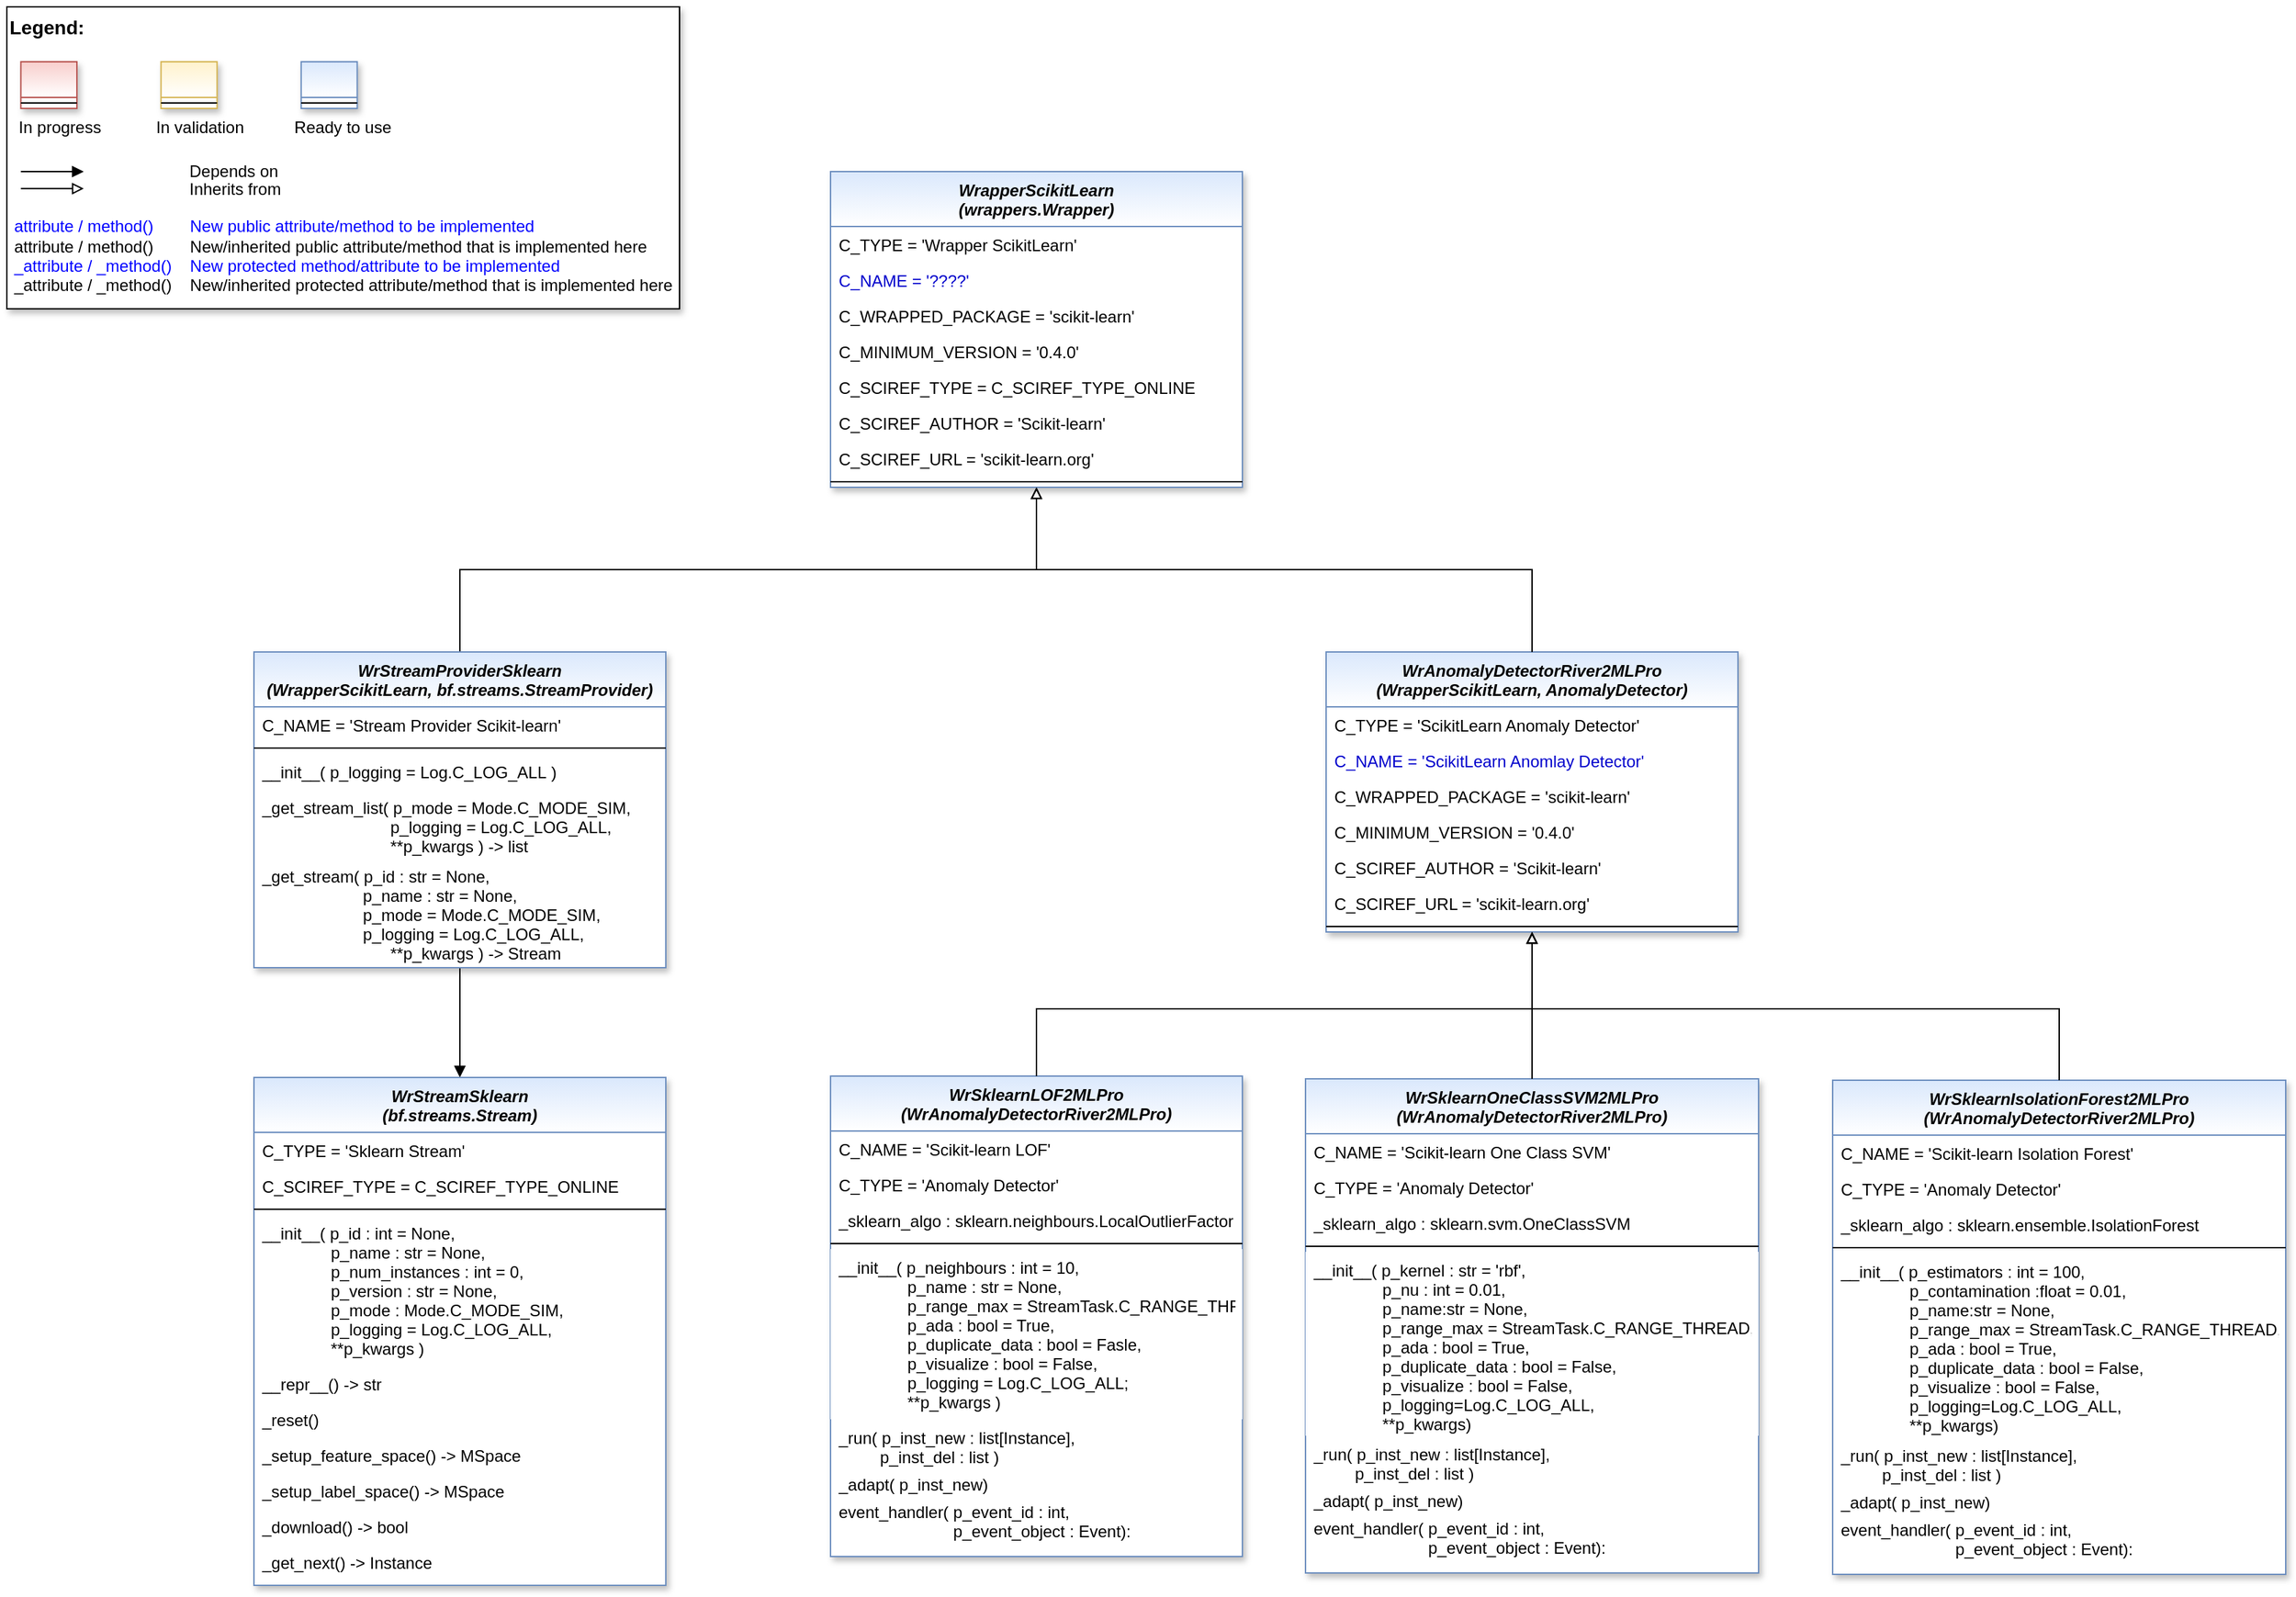 <mxfile version="21.2.1" type="device">
  <diagram id="C5RBs43oDa-KdzZeNtuy" name="Page-1">
    <mxGraphModel dx="2578" dy="1505" grid="1" gridSize="10" guides="1" tooltips="1" connect="1" arrows="1" fold="1" page="1" pageScale="1" pageWidth="2336" pageHeight="1654" math="0" shadow="0">
      <root>
        <mxCell id="WIyWlLk6GJQsqaUBKTNV-0" />
        <mxCell id="WIyWlLk6GJQsqaUBKTNV-1" parent="WIyWlLk6GJQsqaUBKTNV-0" />
        <mxCell id="fcJVb3HREh7NScvAmxeq-0" value="" style="group" parent="WIyWlLk6GJQsqaUBKTNV-1" vertex="1" connectable="0">
          <mxGeometry x="40" y="40" width="490" height="220" as="geometry" />
        </mxCell>
        <mxCell id="fcJVb3HREh7NScvAmxeq-1" value="&lt;font color=&quot;#000000&quot; size=&quot;1&quot;&gt;&lt;b style=&quot;font-size: 14px&quot;&gt;Legend:&lt;br&gt;&lt;/b&gt;&lt;/font&gt;&lt;br&gt;&lt;br&gt;&lt;br&gt;&lt;font color=&quot;#0000ff&quot; style=&quot;font-size: 6px&quot;&gt;&lt;br&gt;&lt;/font&gt;&lt;span style=&quot;color: rgb(0 , 0 , 0)&quot;&gt;&lt;font style=&quot;font-size: 4px&quot;&gt;&amp;nbsp; &amp;nbsp;&lt;/font&gt;&amp;nbsp;In progress&amp;nbsp; &amp;nbsp; &amp;nbsp; &amp;nbsp; &amp;nbsp; &amp;nbsp; In validation&amp;nbsp; &amp;nbsp; &amp;nbsp; &amp;nbsp; &amp;nbsp; &amp;nbsp;Ready to use&lt;/span&gt;&lt;font color=&quot;#000000&quot;&gt;&amp;nbsp;&lt;br&gt;&lt;/font&gt;&lt;font color=&quot;#0000ff&quot;&gt;&lt;br&gt;&lt;br&gt;&lt;br&gt;&lt;br&gt;&amp;nbsp;attribute / method()&amp;nbsp; &amp;nbsp; &amp;nbsp; &amp;nbsp; New public attribute/method to be implemented&lt;/font&gt;&lt;br&gt;&lt;font color=&quot;#000000&quot;&gt;&amp;nbsp;&lt;/font&gt;&lt;font color=&quot;#000000&quot;&gt;attribute / method()&lt;span&gt; &lt;/span&gt;&amp;nbsp; &amp;nbsp; &amp;nbsp; &amp;nbsp;New/inherited public attribute/method that is implemented here&lt;br&gt;&lt;/font&gt;&lt;font color=&quot;#0000ff&quot;&gt;&amp;nbsp;_attribute /&amp;nbsp;&lt;/font&gt;&lt;font color=&quot;#0000ff&quot;&gt;_method()&amp;nbsp; &amp;nbsp; New protected method/attribute to be implemented&lt;/font&gt;&lt;br&gt;&lt;font color=&quot;#000000&quot;&gt;&amp;nbsp;_attribute / _method()&amp;nbsp; &amp;nbsp; New/inherited protected attribute/method that is implemented here&lt;br&gt;&lt;/font&gt;&lt;font color=&quot;#000000&quot;&gt;&lt;br&gt;&lt;br&gt;&lt;br&gt;&lt;br&gt;&lt;br&gt;&lt;/font&gt;" style="text;html=1;align=left;verticalAlign=top;whiteSpace=wrap;rounded=0;fontColor=#006600;strokeColor=#000000;shadow=1;fillColor=#ffffff;" parent="fcJVb3HREh7NScvAmxeq-0" vertex="1">
          <mxGeometry width="490.0" height="220" as="geometry" />
        </mxCell>
        <mxCell id="fcJVb3HREh7NScvAmxeq-2" value="Depends on" style="endArrow=block;html=1;labelPosition=right;verticalLabelPosition=middle;align=left;verticalAlign=middle;endFill=1;fontSize=12;" parent="fcJVb3HREh7NScvAmxeq-0" edge="1">
          <mxGeometry x="-1623.125" y="-2180" width="51.042" height="50" as="geometry">
            <mxPoint x="10.208" y="120.003" as="sourcePoint" />
            <mxPoint x="55.991" y="120.003" as="targetPoint" />
            <mxPoint x="98" as="offset" />
            <Array as="points">
              <mxPoint x="30.625" y="120" />
            </Array>
          </mxGeometry>
        </mxCell>
        <mxCell id="fcJVb3HREh7NScvAmxeq-3" value="Inherits from" style="endArrow=block;html=1;labelPosition=right;verticalLabelPosition=middle;align=left;verticalAlign=middle;endFill=0;fontSize=12;" parent="fcJVb3HREh7NScvAmxeq-0" edge="1">
          <mxGeometry x="-1623.125" y="-2180" width="51.042" height="50" as="geometry">
            <mxPoint x="10.208" y="132.385" as="sourcePoint" />
            <mxPoint x="55.991" y="132.385" as="targetPoint" />
            <mxPoint x="98" y="1" as="offset" />
          </mxGeometry>
        </mxCell>
        <mxCell id="fcJVb3HREh7NScvAmxeq-4" value="" style="swimlane;fontStyle=3;align=center;verticalAlign=top;childLayout=stackLayout;horizontal=1;startSize=26;horizontalStack=0;resizeParent=1;resizeLast=0;collapsible=1;marginBottom=0;rounded=0;shadow=1;strokeWidth=1;fillColor=#f8cecc;strokeColor=#b85450;gradientColor=#ffffff;swimlaneFillColor=#ffffff;" parent="fcJVb3HREh7NScvAmxeq-0" vertex="1">
          <mxGeometry x="10.208" y="40" width="40.833" height="34" as="geometry">
            <mxRectangle x="230" y="140" width="160" height="26" as="alternateBounds" />
          </mxGeometry>
        </mxCell>
        <mxCell id="fcJVb3HREh7NScvAmxeq-5" value="" style="line;html=1;strokeWidth=1;align=left;verticalAlign=middle;spacingTop=-1;spacingLeft=3;spacingRight=3;rotatable=0;labelPosition=right;points=[];portConstraint=eastwest;" parent="fcJVb3HREh7NScvAmxeq-4" vertex="1">
          <mxGeometry y="26" width="40.833" height="8" as="geometry" />
        </mxCell>
        <mxCell id="fcJVb3HREh7NScvAmxeq-6" value="" style="swimlane;fontStyle=3;align=center;verticalAlign=top;childLayout=stackLayout;horizontal=1;startSize=26;horizontalStack=0;resizeParent=1;resizeLast=0;collapsible=1;marginBottom=0;rounded=0;shadow=1;strokeWidth=1;fillColor=#fff2cc;strokeColor=#d6b656;gradientColor=#ffffff;swimlaneFillColor=#ffffff;" parent="fcJVb3HREh7NScvAmxeq-0" vertex="1">
          <mxGeometry x="112.292" y="40" width="40.833" height="34" as="geometry">
            <mxRectangle x="230" y="140" width="160" height="26" as="alternateBounds" />
          </mxGeometry>
        </mxCell>
        <mxCell id="fcJVb3HREh7NScvAmxeq-7" value="" style="line;html=1;strokeWidth=1;align=left;verticalAlign=middle;spacingTop=-1;spacingLeft=3;spacingRight=3;rotatable=0;labelPosition=right;points=[];portConstraint=eastwest;" parent="fcJVb3HREh7NScvAmxeq-6" vertex="1">
          <mxGeometry y="26" width="40.833" height="8" as="geometry" />
        </mxCell>
        <mxCell id="fcJVb3HREh7NScvAmxeq-8" value="" style="swimlane;fontStyle=3;align=center;verticalAlign=top;childLayout=stackLayout;horizontal=1;startSize=26;horizontalStack=0;resizeParent=1;resizeLast=0;collapsible=1;marginBottom=0;rounded=0;shadow=1;strokeWidth=1;fillColor=#dae8fc;strokeColor=#6c8ebf;gradientColor=#ffffff;swimlaneFillColor=#ffffff;" parent="fcJVb3HREh7NScvAmxeq-0" vertex="1">
          <mxGeometry x="214.375" y="40" width="40.833" height="34" as="geometry">
            <mxRectangle x="230" y="140" width="160" height="26" as="alternateBounds" />
          </mxGeometry>
        </mxCell>
        <mxCell id="fcJVb3HREh7NScvAmxeq-9" value="" style="line;html=1;strokeWidth=1;align=left;verticalAlign=middle;spacingTop=-1;spacingLeft=3;spacingRight=3;rotatable=0;labelPosition=right;points=[];portConstraint=eastwest;" parent="fcJVb3HREh7NScvAmxeq-8" vertex="1">
          <mxGeometry y="26" width="40.833" height="8" as="geometry" />
        </mxCell>
        <mxCell id="HtcaCpfgHtZqOqSdgNxK-37" style="edgeStyle=orthogonalEdgeStyle;rounded=0;orthogonalLoop=1;jettySize=auto;html=1;fontColor=default;endArrow=block;endFill=1;" parent="WIyWlLk6GJQsqaUBKTNV-1" source="HtcaCpfgHtZqOqSdgNxK-0" target="HtcaCpfgHtZqOqSdgNxK-31" edge="1">
          <mxGeometry relative="1" as="geometry" />
        </mxCell>
        <mxCell id="HtcaCpfgHtZqOqSdgNxK-38" style="edgeStyle=orthogonalEdgeStyle;rounded=0;orthogonalLoop=1;jettySize=auto;html=1;fontColor=default;endArrow=block;endFill=0;" parent="WIyWlLk6GJQsqaUBKTNV-1" source="HtcaCpfgHtZqOqSdgNxK-0" target="HtcaCpfgHtZqOqSdgNxK-12" edge="1">
          <mxGeometry relative="1" as="geometry">
            <Array as="points">
              <mxPoint x="370" y="450" />
              <mxPoint x="790" y="450" />
            </Array>
          </mxGeometry>
        </mxCell>
        <mxCell id="HtcaCpfgHtZqOqSdgNxK-0" value="WrStreamProviderSklearn&#xa;(WrapperScikitLearn, bf.streams.StreamProvider)" style="swimlane;fontStyle=3;align=center;verticalAlign=top;childLayout=stackLayout;horizontal=1;startSize=40;horizontalStack=0;resizeParent=1;resizeLast=0;collapsible=1;marginBottom=0;rounded=0;shadow=1;strokeWidth=1;fillColor=#dae8fc;strokeColor=#6c8ebf;swimlaneFillColor=#ffffff;gradientColor=#FFFFFF;" parent="WIyWlLk6GJQsqaUBKTNV-1" vertex="1">
          <mxGeometry x="220" y="510" width="300" height="230" as="geometry">
            <mxRectangle x="230" y="140" width="160" height="26" as="alternateBounds" />
          </mxGeometry>
        </mxCell>
        <mxCell id="HtcaCpfgHtZqOqSdgNxK-2" value="C_NAME = &#39;Stream Provider Scikit-learn&#39;" style="text;align=left;verticalAlign=top;spacingLeft=4;spacingRight=4;overflow=hidden;rotatable=0;points=[[0,0.5],[1,0.5]];portConstraint=eastwest;fontColor=default;" parent="HtcaCpfgHtZqOqSdgNxK-0" vertex="1">
          <mxGeometry y="40" width="300" height="26" as="geometry" />
        </mxCell>
        <mxCell id="HtcaCpfgHtZqOqSdgNxK-7" value="" style="line;html=1;strokeWidth=1;align=left;verticalAlign=middle;spacingTop=-1;spacingLeft=3;spacingRight=3;rotatable=0;labelPosition=right;points=[];portConstraint=eastwest;" parent="HtcaCpfgHtZqOqSdgNxK-0" vertex="1">
          <mxGeometry y="66" width="300" height="8" as="geometry" />
        </mxCell>
        <mxCell id="HtcaCpfgHtZqOqSdgNxK-8" value="__init__( p_logging = Log.C_LOG_ALL )" style="text;align=left;verticalAlign=top;spacingLeft=4;spacingRight=4;overflow=hidden;rotatable=0;points=[[0,0.5],[1,0.5]];portConstraint=eastwest;fontColor=default;" parent="HtcaCpfgHtZqOqSdgNxK-0" vertex="1">
          <mxGeometry y="74" width="300" height="26" as="geometry" />
        </mxCell>
        <mxCell id="HtcaCpfgHtZqOqSdgNxK-9" value="_get_stream_list( p_mode = Mode.C_MODE_SIM,&#xa;                            p_logging = Log.C_LOG_ALL,&#xa;                            **p_kwargs ) -&gt; list" style="text;align=left;verticalAlign=top;spacingLeft=4;spacingRight=4;overflow=hidden;rotatable=0;points=[[0,0.5],[1,0.5]];portConstraint=eastwest;fontColor=default;" parent="HtcaCpfgHtZqOqSdgNxK-0" vertex="1">
          <mxGeometry y="100" width="300" height="50" as="geometry" />
        </mxCell>
        <mxCell id="HtcaCpfgHtZqOqSdgNxK-30" value="_get_stream( p_id : str = None,&#xa;                      p_name : str = None,&#xa;                      p_mode = Mode.C_MODE_SIM,&#xa;                      p_logging = Log.C_LOG_ALL,&#xa;                            **p_kwargs ) -&gt; Stream" style="text;align=left;verticalAlign=top;spacingLeft=4;spacingRight=4;overflow=hidden;rotatable=0;points=[[0,0.5],[1,0.5]];portConstraint=eastwest;fontColor=default;" parent="HtcaCpfgHtZqOqSdgNxK-0" vertex="1">
          <mxGeometry y="150" width="300" height="80" as="geometry" />
        </mxCell>
        <mxCell id="HtcaCpfgHtZqOqSdgNxK-12" value="WrapperScikitLearn&#xa;(wrappers.Wrapper)" style="swimlane;fontStyle=3;align=center;verticalAlign=top;childLayout=stackLayout;horizontal=1;startSize=40;horizontalStack=0;resizeParent=1;resizeLast=0;collapsible=1;marginBottom=0;rounded=0;shadow=1;strokeWidth=1;fillColor=#dae8fc;strokeColor=#6c8ebf;swimlaneFillColor=#ffffff;gradientColor=#FFFFFF;" parent="WIyWlLk6GJQsqaUBKTNV-1" vertex="1">
          <mxGeometry x="640" y="160" width="300" height="230" as="geometry">
            <mxRectangle x="230" y="140" width="160" height="26" as="alternateBounds" />
          </mxGeometry>
        </mxCell>
        <mxCell id="HtcaCpfgHtZqOqSdgNxK-24" value="C_TYPE = &#39;Wrapper ScikitLearn&#39;" style="text;align=left;verticalAlign=top;spacingLeft=4;spacingRight=4;overflow=hidden;rotatable=0;points=[[0,0.5],[1,0.5]];portConstraint=eastwest;fontColor=default;" parent="HtcaCpfgHtZqOqSdgNxK-12" vertex="1">
          <mxGeometry y="40" width="300" height="26" as="geometry" />
        </mxCell>
        <mxCell id="HtcaCpfgHtZqOqSdgNxK-14" value="C_NAME = &#39;????&#39;" style="text;align=left;verticalAlign=top;spacingLeft=4;spacingRight=4;overflow=hidden;rotatable=0;points=[[0,0.5],[1,0.5]];portConstraint=eastwest;fontColor=#0000CC;" parent="HtcaCpfgHtZqOqSdgNxK-12" vertex="1">
          <mxGeometry y="66" width="300" height="26" as="geometry" />
        </mxCell>
        <mxCell id="HtcaCpfgHtZqOqSdgNxK-15" value="C_WRAPPED_PACKAGE = &#39;scikit-learn&#39;" style="text;align=left;verticalAlign=top;spacingLeft=4;spacingRight=4;overflow=hidden;rotatable=0;points=[[0,0.5],[1,0.5]];portConstraint=eastwest;fontColor=default;" parent="HtcaCpfgHtZqOqSdgNxK-12" vertex="1">
          <mxGeometry y="92" width="300" height="26" as="geometry" />
        </mxCell>
        <mxCell id="HtcaCpfgHtZqOqSdgNxK-16" value="C_MINIMUM_VERSION = &#39;0.4.0&#39;" style="text;align=left;verticalAlign=top;spacingLeft=4;spacingRight=4;overflow=hidden;rotatable=0;points=[[0,0.5],[1,0.5]];portConstraint=eastwest;fontColor=default;" parent="HtcaCpfgHtZqOqSdgNxK-12" vertex="1">
          <mxGeometry y="118" width="300" height="26" as="geometry" />
        </mxCell>
        <mxCell id="G3jBiGYehkBlFmJ0meNg-0" value="C_SCIREF_TYPE = C_SCIREF_TYPE_ONLINE" style="text;align=left;verticalAlign=top;spacingLeft=4;spacingRight=4;overflow=hidden;rotatable=0;points=[[0,0.5],[1,0.5]];portConstraint=eastwest;fontColor=default;" vertex="1" parent="HtcaCpfgHtZqOqSdgNxK-12">
          <mxGeometry y="144" width="300" height="26" as="geometry" />
        </mxCell>
        <mxCell id="HtcaCpfgHtZqOqSdgNxK-26" value="C_SCIREF_AUTHOR = &#39;Scikit-learn&#39;" style="text;align=left;verticalAlign=top;spacingLeft=4;spacingRight=4;overflow=hidden;rotatable=0;points=[[0,0.5],[1,0.5]];portConstraint=eastwest;fontColor=default;" parent="HtcaCpfgHtZqOqSdgNxK-12" vertex="1">
          <mxGeometry y="170" width="300" height="26" as="geometry" />
        </mxCell>
        <mxCell id="HtcaCpfgHtZqOqSdgNxK-27" value="C_SCIREF_URL = &#39;scikit-learn.org&#39;" style="text;align=left;verticalAlign=top;spacingLeft=4;spacingRight=4;overflow=hidden;rotatable=0;points=[[0,0.5],[1,0.5]];portConstraint=eastwest;fontColor=default;" parent="HtcaCpfgHtZqOqSdgNxK-12" vertex="1">
          <mxGeometry y="196" width="300" height="26" as="geometry" />
        </mxCell>
        <mxCell id="HtcaCpfgHtZqOqSdgNxK-19" value="" style="line;html=1;strokeWidth=1;align=left;verticalAlign=middle;spacingTop=-1;spacingLeft=3;spacingRight=3;rotatable=0;labelPosition=right;points=[];portConstraint=eastwest;" parent="HtcaCpfgHtZqOqSdgNxK-12" vertex="1">
          <mxGeometry y="222" width="300" height="8" as="geometry" />
        </mxCell>
        <mxCell id="HtcaCpfgHtZqOqSdgNxK-31" value="WrStreamSklearn&#xa;(bf.streams.Stream)" style="swimlane;fontStyle=3;align=center;verticalAlign=top;childLayout=stackLayout;horizontal=1;startSize=40;horizontalStack=0;resizeParent=1;resizeLast=0;collapsible=1;marginBottom=0;rounded=0;shadow=1;strokeWidth=1;fillColor=#dae8fc;strokeColor=#6c8ebf;swimlaneFillColor=#ffffff;gradientColor=#FFFFFF;" parent="WIyWlLk6GJQsqaUBKTNV-1" vertex="1">
          <mxGeometry x="220" y="820" width="300" height="370" as="geometry">
            <mxRectangle x="230" y="140" width="160" height="26" as="alternateBounds" />
          </mxGeometry>
        </mxCell>
        <mxCell id="HtcaCpfgHtZqOqSdgNxK-32" value="C_TYPE = &#39;Sklearn Stream&#39;" style="text;align=left;verticalAlign=top;spacingLeft=4;spacingRight=4;overflow=hidden;rotatable=0;points=[[0,0.5],[1,0.5]];portConstraint=eastwest;fontColor=default;" parent="HtcaCpfgHtZqOqSdgNxK-31" vertex="1">
          <mxGeometry y="40" width="300" height="26" as="geometry" />
        </mxCell>
        <mxCell id="HtcaCpfgHtZqOqSdgNxK-39" value="C_SCIREF_TYPE = C_SCIREF_TYPE_ONLINE" style="text;align=left;verticalAlign=top;spacingLeft=4;spacingRight=4;overflow=hidden;rotatable=0;points=[[0,0.5],[1,0.5]];portConstraint=eastwest;fontColor=default;" parent="HtcaCpfgHtZqOqSdgNxK-31" vertex="1">
          <mxGeometry y="66" width="300" height="26" as="geometry" />
        </mxCell>
        <mxCell id="HtcaCpfgHtZqOqSdgNxK-33" value="" style="line;html=1;strokeWidth=1;align=left;verticalAlign=middle;spacingTop=-1;spacingLeft=3;spacingRight=3;rotatable=0;labelPosition=right;points=[];portConstraint=eastwest;" parent="HtcaCpfgHtZqOqSdgNxK-31" vertex="1">
          <mxGeometry y="92" width="300" height="8" as="geometry" />
        </mxCell>
        <mxCell id="HtcaCpfgHtZqOqSdgNxK-34" value="__init__( p_id : int = None,&#xa;               p_name : str = None,&#xa;               p_num_instances : int = 0,&#xa;               p_version : str = None,&#xa;               p_mode : Mode.C_MODE_SIM,&#xa;               p_logging = Log.C_LOG_ALL,&#xa;               **p_kwargs )" style="text;align=left;verticalAlign=top;spacingLeft=4;spacingRight=4;overflow=hidden;rotatable=0;points=[[0,0.5],[1,0.5]];portConstraint=eastwest;fontColor=default;" parent="HtcaCpfgHtZqOqSdgNxK-31" vertex="1">
          <mxGeometry y="100" width="300" height="110" as="geometry" />
        </mxCell>
        <mxCell id="HtcaCpfgHtZqOqSdgNxK-42" value="__repr__() -&gt; str" style="text;align=left;verticalAlign=top;spacingLeft=4;spacingRight=4;overflow=hidden;rotatable=0;points=[[0,0.5],[1,0.5]];portConstraint=eastwest;fontColor=default;" parent="HtcaCpfgHtZqOqSdgNxK-31" vertex="1">
          <mxGeometry y="210" width="300" height="26" as="geometry" />
        </mxCell>
        <mxCell id="HtcaCpfgHtZqOqSdgNxK-43" value="_reset()" style="text;align=left;verticalAlign=top;spacingLeft=4;spacingRight=4;overflow=hidden;rotatable=0;points=[[0,0.5],[1,0.5]];portConstraint=eastwest;fontColor=default;" parent="HtcaCpfgHtZqOqSdgNxK-31" vertex="1">
          <mxGeometry y="236" width="300" height="26" as="geometry" />
        </mxCell>
        <mxCell id="HtcaCpfgHtZqOqSdgNxK-44" value="_setup_feature_space() -&gt; MSpace" style="text;align=left;verticalAlign=top;spacingLeft=4;spacingRight=4;overflow=hidden;rotatable=0;points=[[0,0.5],[1,0.5]];portConstraint=eastwest;fontColor=default;" parent="HtcaCpfgHtZqOqSdgNxK-31" vertex="1">
          <mxGeometry y="262" width="300" height="26" as="geometry" />
        </mxCell>
        <mxCell id="HtcaCpfgHtZqOqSdgNxK-45" value="_setup_label_space() -&gt; MSpace" style="text;align=left;verticalAlign=top;spacingLeft=4;spacingRight=4;overflow=hidden;rotatable=0;points=[[0,0.5],[1,0.5]];portConstraint=eastwest;fontColor=default;" parent="HtcaCpfgHtZqOqSdgNxK-31" vertex="1">
          <mxGeometry y="288" width="300" height="26" as="geometry" />
        </mxCell>
        <mxCell id="HtcaCpfgHtZqOqSdgNxK-46" value="_download() -&gt; bool" style="text;align=left;verticalAlign=top;spacingLeft=4;spacingRight=4;overflow=hidden;rotatable=0;points=[[0,0.5],[1,0.5]];portConstraint=eastwest;fontColor=default;" parent="HtcaCpfgHtZqOqSdgNxK-31" vertex="1">
          <mxGeometry y="314" width="300" height="26" as="geometry" />
        </mxCell>
        <mxCell id="HtcaCpfgHtZqOqSdgNxK-47" value="_get_next() -&gt; Instance" style="text;align=left;verticalAlign=top;spacingLeft=4;spacingRight=4;overflow=hidden;rotatable=0;points=[[0,0.5],[1,0.5]];portConstraint=eastwest;fontColor=default;" parent="HtcaCpfgHtZqOqSdgNxK-31" vertex="1">
          <mxGeometry y="340" width="300" height="26" as="geometry" />
        </mxCell>
        <mxCell id="y1G6CrN1t0uRpcr0E3oD-0" value="WrSklearnOneClassSVM2MLPro&#xa;(WrAnomalyDetectorRiver2MLPro)" style="swimlane;fontStyle=3;align=center;verticalAlign=top;childLayout=stackLayout;horizontal=1;startSize=40;horizontalStack=0;resizeParent=1;resizeLast=0;collapsible=1;marginBottom=0;rounded=0;shadow=1;strokeWidth=1;fillColor=#dae8fc;strokeColor=#6c8ebf;swimlaneFillColor=#ffffff;gradientColor=#FFFFFF;" parent="WIyWlLk6GJQsqaUBKTNV-1" vertex="1">
          <mxGeometry x="986" y="821" width="330" height="360" as="geometry">
            <mxRectangle x="230" y="140" width="160" height="26" as="alternateBounds" />
          </mxGeometry>
        </mxCell>
        <mxCell id="y1G6CrN1t0uRpcr0E3oD-1" value="C_NAME = &#39;Scikit-learn One Class SVM&#39;" style="text;align=left;verticalAlign=top;spacingLeft=4;spacingRight=4;overflow=hidden;rotatable=0;points=[[0,0.5],[1,0.5]];portConstraint=eastwest;fontColor=default;" parent="y1G6CrN1t0uRpcr0E3oD-0" vertex="1">
          <mxGeometry y="40" width="330" height="26" as="geometry" />
        </mxCell>
        <mxCell id="G3jBiGYehkBlFmJ0meNg-8" value="C_TYPE = &#39;Anomaly Detector&#39;" style="text;align=left;verticalAlign=top;spacingLeft=4;spacingRight=4;overflow=hidden;rotatable=0;points=[[0,0.5],[1,0.5]];portConstraint=eastwest;fontColor=default;" vertex="1" parent="y1G6CrN1t0uRpcr0E3oD-0">
          <mxGeometry y="66" width="330" height="26" as="geometry" />
        </mxCell>
        <mxCell id="y1G6CrN1t0uRpcr0E3oD-2" value="_sklearn_algo : sklearn.svm.OneClassSVM" style="text;align=left;verticalAlign=top;spacingLeft=4;spacingRight=4;overflow=hidden;rotatable=0;points=[[0,0.5],[1,0.5]];portConstraint=eastwest;fontColor=default;" parent="y1G6CrN1t0uRpcr0E3oD-0" vertex="1">
          <mxGeometry y="92" width="330" height="26" as="geometry" />
        </mxCell>
        <mxCell id="y1G6CrN1t0uRpcr0E3oD-3" value="" style="line;html=1;strokeWidth=1;align=left;verticalAlign=middle;spacingTop=-1;spacingLeft=3;spacingRight=3;rotatable=0;labelPosition=right;points=[];portConstraint=eastwest;" parent="y1G6CrN1t0uRpcr0E3oD-0" vertex="1">
          <mxGeometry y="118" width="330" height="8" as="geometry" />
        </mxCell>
        <mxCell id="G3jBiGYehkBlFmJ0meNg-12" value="__init__( p_kernel : str = &#39;rbf&#39;,&#xa;               p_nu : int = 0.01,&#xa;               p_name:str = None,&#xa;               p_range_max = StreamTask.C_RANGE_THREAD,&#xa;               p_ada : bool = True,&#xa;               p_duplicate_data : bool = False,&#xa;               p_visualize : bool = False,&#xa;               p_logging=Log.C_LOG_ALL,&#xa;               **p_kwargs)" style="text;align=left;verticalAlign=top;spacingLeft=4;spacingRight=4;overflow=hidden;rotatable=0;points=[[0,0.5],[1,0.5]];portConstraint=eastwest;fontColor=#000000;fillColor=#FFFFFF;labelBackgroundColor=default;" vertex="1" parent="y1G6CrN1t0uRpcr0E3oD-0">
          <mxGeometry y="126" width="330" height="134" as="geometry" />
        </mxCell>
        <mxCell id="G3jBiGYehkBlFmJ0meNg-13" value="_run( p_inst_new : list[Instance],&#xa;         p_inst_del : list )" style="text;align=left;verticalAlign=top;spacingLeft=4;spacingRight=4;overflow=hidden;rotatable=0;points=[[0,0.5],[1,0.5]];portConstraint=eastwest;fontColor=default;" vertex="1" parent="y1G6CrN1t0uRpcr0E3oD-0">
          <mxGeometry y="260" width="330" height="34" as="geometry" />
        </mxCell>
        <mxCell id="G3jBiGYehkBlFmJ0meNg-15" value="_adapt( p_inst_new)" style="text;align=left;verticalAlign=top;spacingLeft=4;spacingRight=4;overflow=hidden;rotatable=0;points=[[0,0.5],[1,0.5]];portConstraint=eastwest;fontColor=default;" vertex="1" parent="y1G6CrN1t0uRpcr0E3oD-0">
          <mxGeometry y="294" width="330" height="20" as="geometry" />
        </mxCell>
        <mxCell id="G3jBiGYehkBlFmJ0meNg-17" value="event_handler( p_event_id : int,&#xa;                         p_event_object : Event):" style="text;align=left;verticalAlign=top;spacingLeft=4;spacingRight=4;overflow=hidden;rotatable=0;points=[[0,0.5],[1,0.5]];portConstraint=eastwest;fontColor=default;" vertex="1" parent="y1G6CrN1t0uRpcr0E3oD-0">
          <mxGeometry y="314" width="330" height="46" as="geometry" />
        </mxCell>
        <mxCell id="y1G6CrN1t0uRpcr0E3oD-6" value="WrSklearnLOF2MLPro&#xa;(WrAnomalyDetectorRiver2MLPro)" style="swimlane;fontStyle=3;align=center;verticalAlign=top;childLayout=stackLayout;horizontal=1;startSize=40;horizontalStack=0;resizeParent=1;resizeLast=0;collapsible=1;marginBottom=0;rounded=0;shadow=1;strokeWidth=1;fillColor=#dae8fc;strokeColor=#6c8ebf;swimlaneFillColor=#ffffff;gradientColor=#FFFFFF;" parent="WIyWlLk6GJQsqaUBKTNV-1" vertex="1">
          <mxGeometry x="640" y="819" width="300" height="350" as="geometry">
            <mxRectangle x="230" y="140" width="160" height="26" as="alternateBounds" />
          </mxGeometry>
        </mxCell>
        <mxCell id="y1G6CrN1t0uRpcr0E3oD-7" value="C_NAME = &#39;Scikit-learn LOF&#39;" style="text;align=left;verticalAlign=top;spacingLeft=4;spacingRight=4;overflow=hidden;rotatable=0;points=[[0,0.5],[1,0.5]];portConstraint=eastwest;fontColor=default;" parent="y1G6CrN1t0uRpcr0E3oD-6" vertex="1">
          <mxGeometry y="40" width="300" height="26" as="geometry" />
        </mxCell>
        <mxCell id="G3jBiGYehkBlFmJ0meNg-7" value="C_TYPE = &#39;Anomaly Detector&#39;" style="text;align=left;verticalAlign=top;spacingLeft=4;spacingRight=4;overflow=hidden;rotatable=0;points=[[0,0.5],[1,0.5]];portConstraint=eastwest;fontColor=default;" vertex="1" parent="y1G6CrN1t0uRpcr0E3oD-6">
          <mxGeometry y="66" width="300" height="26" as="geometry" />
        </mxCell>
        <mxCell id="y1G6CrN1t0uRpcr0E3oD-8" value="_sklearn_algo : sklearn.neighbours.LocalOutlierFactor" style="text;align=left;verticalAlign=top;spacingLeft=4;spacingRight=4;overflow=hidden;rotatable=0;points=[[0,0.5],[1,0.5]];portConstraint=eastwest;fontColor=default;" parent="y1G6CrN1t0uRpcr0E3oD-6" vertex="1">
          <mxGeometry y="92" width="300" height="26" as="geometry" />
        </mxCell>
        <mxCell id="y1G6CrN1t0uRpcr0E3oD-9" value="" style="line;html=1;strokeWidth=1;align=left;verticalAlign=middle;spacingTop=-1;spacingLeft=3;spacingRight=3;rotatable=0;labelPosition=right;points=[];portConstraint=eastwest;" parent="y1G6CrN1t0uRpcr0E3oD-6" vertex="1">
          <mxGeometry y="118" width="300" height="8" as="geometry" />
        </mxCell>
        <mxCell id="y1G6CrN1t0uRpcr0E3oD-10" value="__init__( p_neighbours : int = 10,&#xa;               p_name : str = None,&#xa;               p_range_max = StreamTask.C_RANGE_THREAD,&#xa;               p_ada : bool = True,&#xa;               p_duplicate_data : bool = Fasle,&#xa;               p_visualize : bool = False,&#xa;               p_logging = Log.C_LOG_ALL;&#xa;               **p_kwargs )" style="text;align=left;verticalAlign=top;spacingLeft=4;spacingRight=4;overflow=hidden;rotatable=0;points=[[0,0.5],[1,0.5]];portConstraint=eastwest;fontColor=#000000;fillColor=#FFFFFF;labelBackgroundColor=default;" parent="y1G6CrN1t0uRpcr0E3oD-6" vertex="1">
          <mxGeometry y="126" width="300" height="124" as="geometry" />
        </mxCell>
        <mxCell id="y1G6CrN1t0uRpcr0E3oD-11" value="_run( p_inst_new : list[Instance],&#xa;         p_inst_del : list )" style="text;align=left;verticalAlign=top;spacingLeft=4;spacingRight=4;overflow=hidden;rotatable=0;points=[[0,0.5],[1,0.5]];portConstraint=eastwest;fontColor=default;" parent="y1G6CrN1t0uRpcr0E3oD-6" vertex="1">
          <mxGeometry y="250" width="300" height="34" as="geometry" />
        </mxCell>
        <mxCell id="G3jBiGYehkBlFmJ0meNg-10" value="_adapt( p_inst_new)" style="text;align=left;verticalAlign=top;spacingLeft=4;spacingRight=4;overflow=hidden;rotatable=0;points=[[0,0.5],[1,0.5]];portConstraint=eastwest;fontColor=default;" vertex="1" parent="y1G6CrN1t0uRpcr0E3oD-6">
          <mxGeometry y="284" width="300" height="20" as="geometry" />
        </mxCell>
        <mxCell id="G3jBiGYehkBlFmJ0meNg-11" value="event_handler( p_event_id : int,&#xa;                         p_event_object : Event):" style="text;align=left;verticalAlign=top;spacingLeft=4;spacingRight=4;overflow=hidden;rotatable=0;points=[[0,0.5],[1,0.5]];portConstraint=eastwest;fontColor=default;" vertex="1" parent="y1G6CrN1t0uRpcr0E3oD-6">
          <mxGeometry y="304" width="300" height="46" as="geometry" />
        </mxCell>
        <mxCell id="y1G6CrN1t0uRpcr0E3oD-12" value="WrAnomalyDetectorRiver2MLPro&#xa;(WrapperScikitLearn, AnomalyDetector)" style="swimlane;fontStyle=3;align=center;verticalAlign=top;childLayout=stackLayout;horizontal=1;startSize=40;horizontalStack=0;resizeParent=1;resizeLast=0;collapsible=1;marginBottom=0;rounded=0;shadow=1;strokeWidth=1;fillColor=#dae8fc;strokeColor=#6c8ebf;swimlaneFillColor=#ffffff;gradientColor=#FFFFFF;" parent="WIyWlLk6GJQsqaUBKTNV-1" vertex="1">
          <mxGeometry x="1001" y="510" width="300" height="204" as="geometry">
            <mxRectangle x="640" y="160" width="160" height="26" as="alternateBounds" />
          </mxGeometry>
        </mxCell>
        <mxCell id="y1G6CrN1t0uRpcr0E3oD-13" value="C_TYPE = &#39;ScikitLearn Anomaly Detector&#39;" style="text;align=left;verticalAlign=top;spacingLeft=4;spacingRight=4;overflow=hidden;rotatable=0;points=[[0,0.5],[1,0.5]];portConstraint=eastwest;fontColor=default;" parent="y1G6CrN1t0uRpcr0E3oD-12" vertex="1">
          <mxGeometry y="40" width="300" height="26" as="geometry" />
        </mxCell>
        <mxCell id="y1G6CrN1t0uRpcr0E3oD-14" value="C_NAME = &#39;ScikitLearn Anomlay Detector&#39;" style="text;align=left;verticalAlign=top;spacingLeft=4;spacingRight=4;overflow=hidden;rotatable=0;points=[[0,0.5],[1,0.5]];portConstraint=eastwest;fontColor=#0000CC;" parent="y1G6CrN1t0uRpcr0E3oD-12" vertex="1">
          <mxGeometry y="66" width="300" height="26" as="geometry" />
        </mxCell>
        <mxCell id="y1G6CrN1t0uRpcr0E3oD-15" value="C_WRAPPED_PACKAGE = &#39;scikit-learn&#39;" style="text;align=left;verticalAlign=top;spacingLeft=4;spacingRight=4;overflow=hidden;rotatable=0;points=[[0,0.5],[1,0.5]];portConstraint=eastwest;fontColor=default;" parent="y1G6CrN1t0uRpcr0E3oD-12" vertex="1">
          <mxGeometry y="92" width="300" height="26" as="geometry" />
        </mxCell>
        <mxCell id="y1G6CrN1t0uRpcr0E3oD-16" value="C_MINIMUM_VERSION = &#39;0.4.0&#39;" style="text;align=left;verticalAlign=top;spacingLeft=4;spacingRight=4;overflow=hidden;rotatable=0;points=[[0,0.5],[1,0.5]];portConstraint=eastwest;fontColor=default;" parent="y1G6CrN1t0uRpcr0E3oD-12" vertex="1">
          <mxGeometry y="118" width="300" height="26" as="geometry" />
        </mxCell>
        <mxCell id="y1G6CrN1t0uRpcr0E3oD-18" value="C_SCIREF_AUTHOR = &#39;Scikit-learn&#39;" style="text;align=left;verticalAlign=top;spacingLeft=4;spacingRight=4;overflow=hidden;rotatable=0;points=[[0,0.5],[1,0.5]];portConstraint=eastwest;fontColor=default;" parent="y1G6CrN1t0uRpcr0E3oD-12" vertex="1">
          <mxGeometry y="144" width="300" height="26" as="geometry" />
        </mxCell>
        <mxCell id="y1G6CrN1t0uRpcr0E3oD-19" value="C_SCIREF_URL = &#39;scikit-learn.org&#39;" style="text;align=left;verticalAlign=top;spacingLeft=4;spacingRight=4;overflow=hidden;rotatable=0;points=[[0,0.5],[1,0.5]];portConstraint=eastwest;fontColor=default;" parent="y1G6CrN1t0uRpcr0E3oD-12" vertex="1">
          <mxGeometry y="170" width="300" height="26" as="geometry" />
        </mxCell>
        <mxCell id="y1G6CrN1t0uRpcr0E3oD-20" value="" style="line;html=1;strokeWidth=1;align=left;verticalAlign=middle;spacingTop=-1;spacingLeft=3;spacingRight=3;rotatable=0;labelPosition=right;points=[];portConstraint=eastwest;" parent="y1G6CrN1t0uRpcr0E3oD-12" vertex="1">
          <mxGeometry y="196" width="300" height="8" as="geometry" />
        </mxCell>
        <mxCell id="G3jBiGYehkBlFmJ0meNg-1" value="WrSklearnIsolationForest2MLPro&#xa;(WrAnomalyDetectorRiver2MLPro)" style="swimlane;fontStyle=3;align=center;verticalAlign=top;childLayout=stackLayout;horizontal=1;startSize=40;horizontalStack=0;resizeParent=1;resizeLast=0;collapsible=1;marginBottom=0;rounded=0;shadow=1;strokeWidth=1;fillColor=#dae8fc;strokeColor=#6c8ebf;swimlaneFillColor=#ffffff;gradientColor=#FFFFFF;" vertex="1" parent="WIyWlLk6GJQsqaUBKTNV-1">
          <mxGeometry x="1370" y="822" width="330" height="360" as="geometry">
            <mxRectangle x="230" y="140" width="160" height="26" as="alternateBounds" />
          </mxGeometry>
        </mxCell>
        <mxCell id="G3jBiGYehkBlFmJ0meNg-2" value="C_NAME = &#39;Scikit-learn Isolation Forest&#39;" style="text;align=left;verticalAlign=top;spacingLeft=4;spacingRight=4;overflow=hidden;rotatable=0;points=[[0,0.5],[1,0.5]];portConstraint=eastwest;fontColor=default;" vertex="1" parent="G3jBiGYehkBlFmJ0meNg-1">
          <mxGeometry y="40" width="330" height="26" as="geometry" />
        </mxCell>
        <mxCell id="G3jBiGYehkBlFmJ0meNg-9" value="C_TYPE = &#39;Anomaly Detector&#39;" style="text;align=left;verticalAlign=top;spacingLeft=4;spacingRight=4;overflow=hidden;rotatable=0;points=[[0,0.5],[1,0.5]];portConstraint=eastwest;fontColor=default;" vertex="1" parent="G3jBiGYehkBlFmJ0meNg-1">
          <mxGeometry y="66" width="330" height="26" as="geometry" />
        </mxCell>
        <mxCell id="G3jBiGYehkBlFmJ0meNg-3" value="_sklearn_algo : sklearn.ensemble.IsolationForest" style="text;align=left;verticalAlign=top;spacingLeft=4;spacingRight=4;overflow=hidden;rotatable=0;points=[[0,0.5],[1,0.5]];portConstraint=eastwest;fontColor=default;" vertex="1" parent="G3jBiGYehkBlFmJ0meNg-1">
          <mxGeometry y="92" width="330" height="26" as="geometry" />
        </mxCell>
        <mxCell id="G3jBiGYehkBlFmJ0meNg-4" value="" style="line;html=1;strokeWidth=1;align=left;verticalAlign=middle;spacingTop=-1;spacingLeft=3;spacingRight=3;rotatable=0;labelPosition=right;points=[];portConstraint=eastwest;" vertex="1" parent="G3jBiGYehkBlFmJ0meNg-1">
          <mxGeometry y="118" width="330" height="8" as="geometry" />
        </mxCell>
        <mxCell id="G3jBiGYehkBlFmJ0meNg-5" value="__init__( p_estimators : int = 100,&#xa;               p_contamination :float = 0.01,&#xa;               p_name:str = None,&#xa;               p_range_max = StreamTask.C_RANGE_THREAD,&#xa;               p_ada : bool = True,&#xa;               p_duplicate_data : bool = False,&#xa;               p_visualize : bool = False,&#xa;               p_logging=Log.C_LOG_ALL,&#xa;               **p_kwargs)" style="text;align=left;verticalAlign=top;spacingLeft=4;spacingRight=4;overflow=hidden;rotatable=0;points=[[0,0.5],[1,0.5]];portConstraint=eastwest;fontColor=default;" vertex="1" parent="G3jBiGYehkBlFmJ0meNg-1">
          <mxGeometry y="126" width="330" height="134" as="geometry" />
        </mxCell>
        <mxCell id="G3jBiGYehkBlFmJ0meNg-14" value="_run( p_inst_new : list[Instance],&#xa;         p_inst_del : list )" style="text;align=left;verticalAlign=top;spacingLeft=4;spacingRight=4;overflow=hidden;rotatable=0;points=[[0,0.5],[1,0.5]];portConstraint=eastwest;fontColor=default;" vertex="1" parent="G3jBiGYehkBlFmJ0meNg-1">
          <mxGeometry y="260" width="330" height="34" as="geometry" />
        </mxCell>
        <mxCell id="G3jBiGYehkBlFmJ0meNg-16" value="_adapt( p_inst_new)" style="text;align=left;verticalAlign=top;spacingLeft=4;spacingRight=4;overflow=hidden;rotatable=0;points=[[0,0.5],[1,0.5]];portConstraint=eastwest;fontColor=default;" vertex="1" parent="G3jBiGYehkBlFmJ0meNg-1">
          <mxGeometry y="294" width="330" height="20" as="geometry" />
        </mxCell>
        <mxCell id="G3jBiGYehkBlFmJ0meNg-18" value="event_handler( p_event_id : int,&#xa;                         p_event_object : Event):" style="text;align=left;verticalAlign=top;spacingLeft=4;spacingRight=4;overflow=hidden;rotatable=0;points=[[0,0.5],[1,0.5]];portConstraint=eastwest;fontColor=default;" vertex="1" parent="G3jBiGYehkBlFmJ0meNg-1">
          <mxGeometry y="314" width="330" height="46" as="geometry" />
        </mxCell>
        <mxCell id="G3jBiGYehkBlFmJ0meNg-19" style="edgeStyle=orthogonalEdgeStyle;rounded=0;orthogonalLoop=1;jettySize=auto;html=1;fontColor=default;endArrow=block;endFill=0;exitX=0.5;exitY=0;exitDx=0;exitDy=0;entryX=0.5;entryY=1;entryDx=0;entryDy=0;" edge="1" parent="WIyWlLk6GJQsqaUBKTNV-1" source="y1G6CrN1t0uRpcr0E3oD-12" target="HtcaCpfgHtZqOqSdgNxK-12">
          <mxGeometry relative="1" as="geometry">
            <Array as="points">
              <mxPoint x="1151" y="450" />
              <mxPoint x="790" y="450" />
            </Array>
            <mxPoint x="1010" y="430" as="sourcePoint" />
            <mxPoint x="1430" y="310" as="targetPoint" />
          </mxGeometry>
        </mxCell>
        <mxCell id="G3jBiGYehkBlFmJ0meNg-21" style="edgeStyle=orthogonalEdgeStyle;rounded=0;orthogonalLoop=1;jettySize=auto;html=1;fontColor=default;endArrow=block;endFill=0;exitX=0.5;exitY=0;exitDx=0;exitDy=0;entryX=0.5;entryY=1;entryDx=0;entryDy=0;" edge="1" parent="WIyWlLk6GJQsqaUBKTNV-1" source="G3jBiGYehkBlFmJ0meNg-1" target="y1G6CrN1t0uRpcr0E3oD-12">
          <mxGeometry relative="1" as="geometry">
            <Array as="points">
              <mxPoint x="1535" y="770" />
              <mxPoint x="1151" y="770" />
            </Array>
            <mxPoint x="1741" y="800" as="sourcePoint" />
            <mxPoint x="1140" y="750" as="targetPoint" />
          </mxGeometry>
        </mxCell>
        <mxCell id="G3jBiGYehkBlFmJ0meNg-22" style="edgeStyle=orthogonalEdgeStyle;rounded=0;orthogonalLoop=1;jettySize=auto;html=1;fontColor=default;endArrow=block;endFill=0;exitX=0.5;exitY=0;exitDx=0;exitDy=0;entryX=0.5;entryY=1;entryDx=0;entryDy=0;" edge="1" parent="WIyWlLk6GJQsqaUBKTNV-1" source="y1G6CrN1t0uRpcr0E3oD-0" target="y1G6CrN1t0uRpcr0E3oD-12">
          <mxGeometry relative="1" as="geometry">
            <Array as="points">
              <mxPoint x="1151" y="821" />
            </Array>
            <mxPoint x="961" y="690" as="sourcePoint" />
            <mxPoint x="600" y="570" as="targetPoint" />
          </mxGeometry>
        </mxCell>
        <mxCell id="G3jBiGYehkBlFmJ0meNg-23" style="edgeStyle=orthogonalEdgeStyle;rounded=0;orthogonalLoop=1;jettySize=auto;html=1;fontColor=default;endArrow=block;endFill=0;exitX=0.5;exitY=0;exitDx=0;exitDy=0;entryX=0.5;entryY=1;entryDx=0;entryDy=0;" edge="1" parent="WIyWlLk6GJQsqaUBKTNV-1" source="y1G6CrN1t0uRpcr0E3oD-6" target="y1G6CrN1t0uRpcr0E3oD-12">
          <mxGeometry relative="1" as="geometry">
            <Array as="points">
              <mxPoint x="790" y="770" />
              <mxPoint x="1151" y="770" />
            </Array>
            <mxPoint x="921" y="750" as="sourcePoint" />
            <mxPoint x="1140" y="720" as="targetPoint" />
          </mxGeometry>
        </mxCell>
      </root>
    </mxGraphModel>
  </diagram>
</mxfile>
